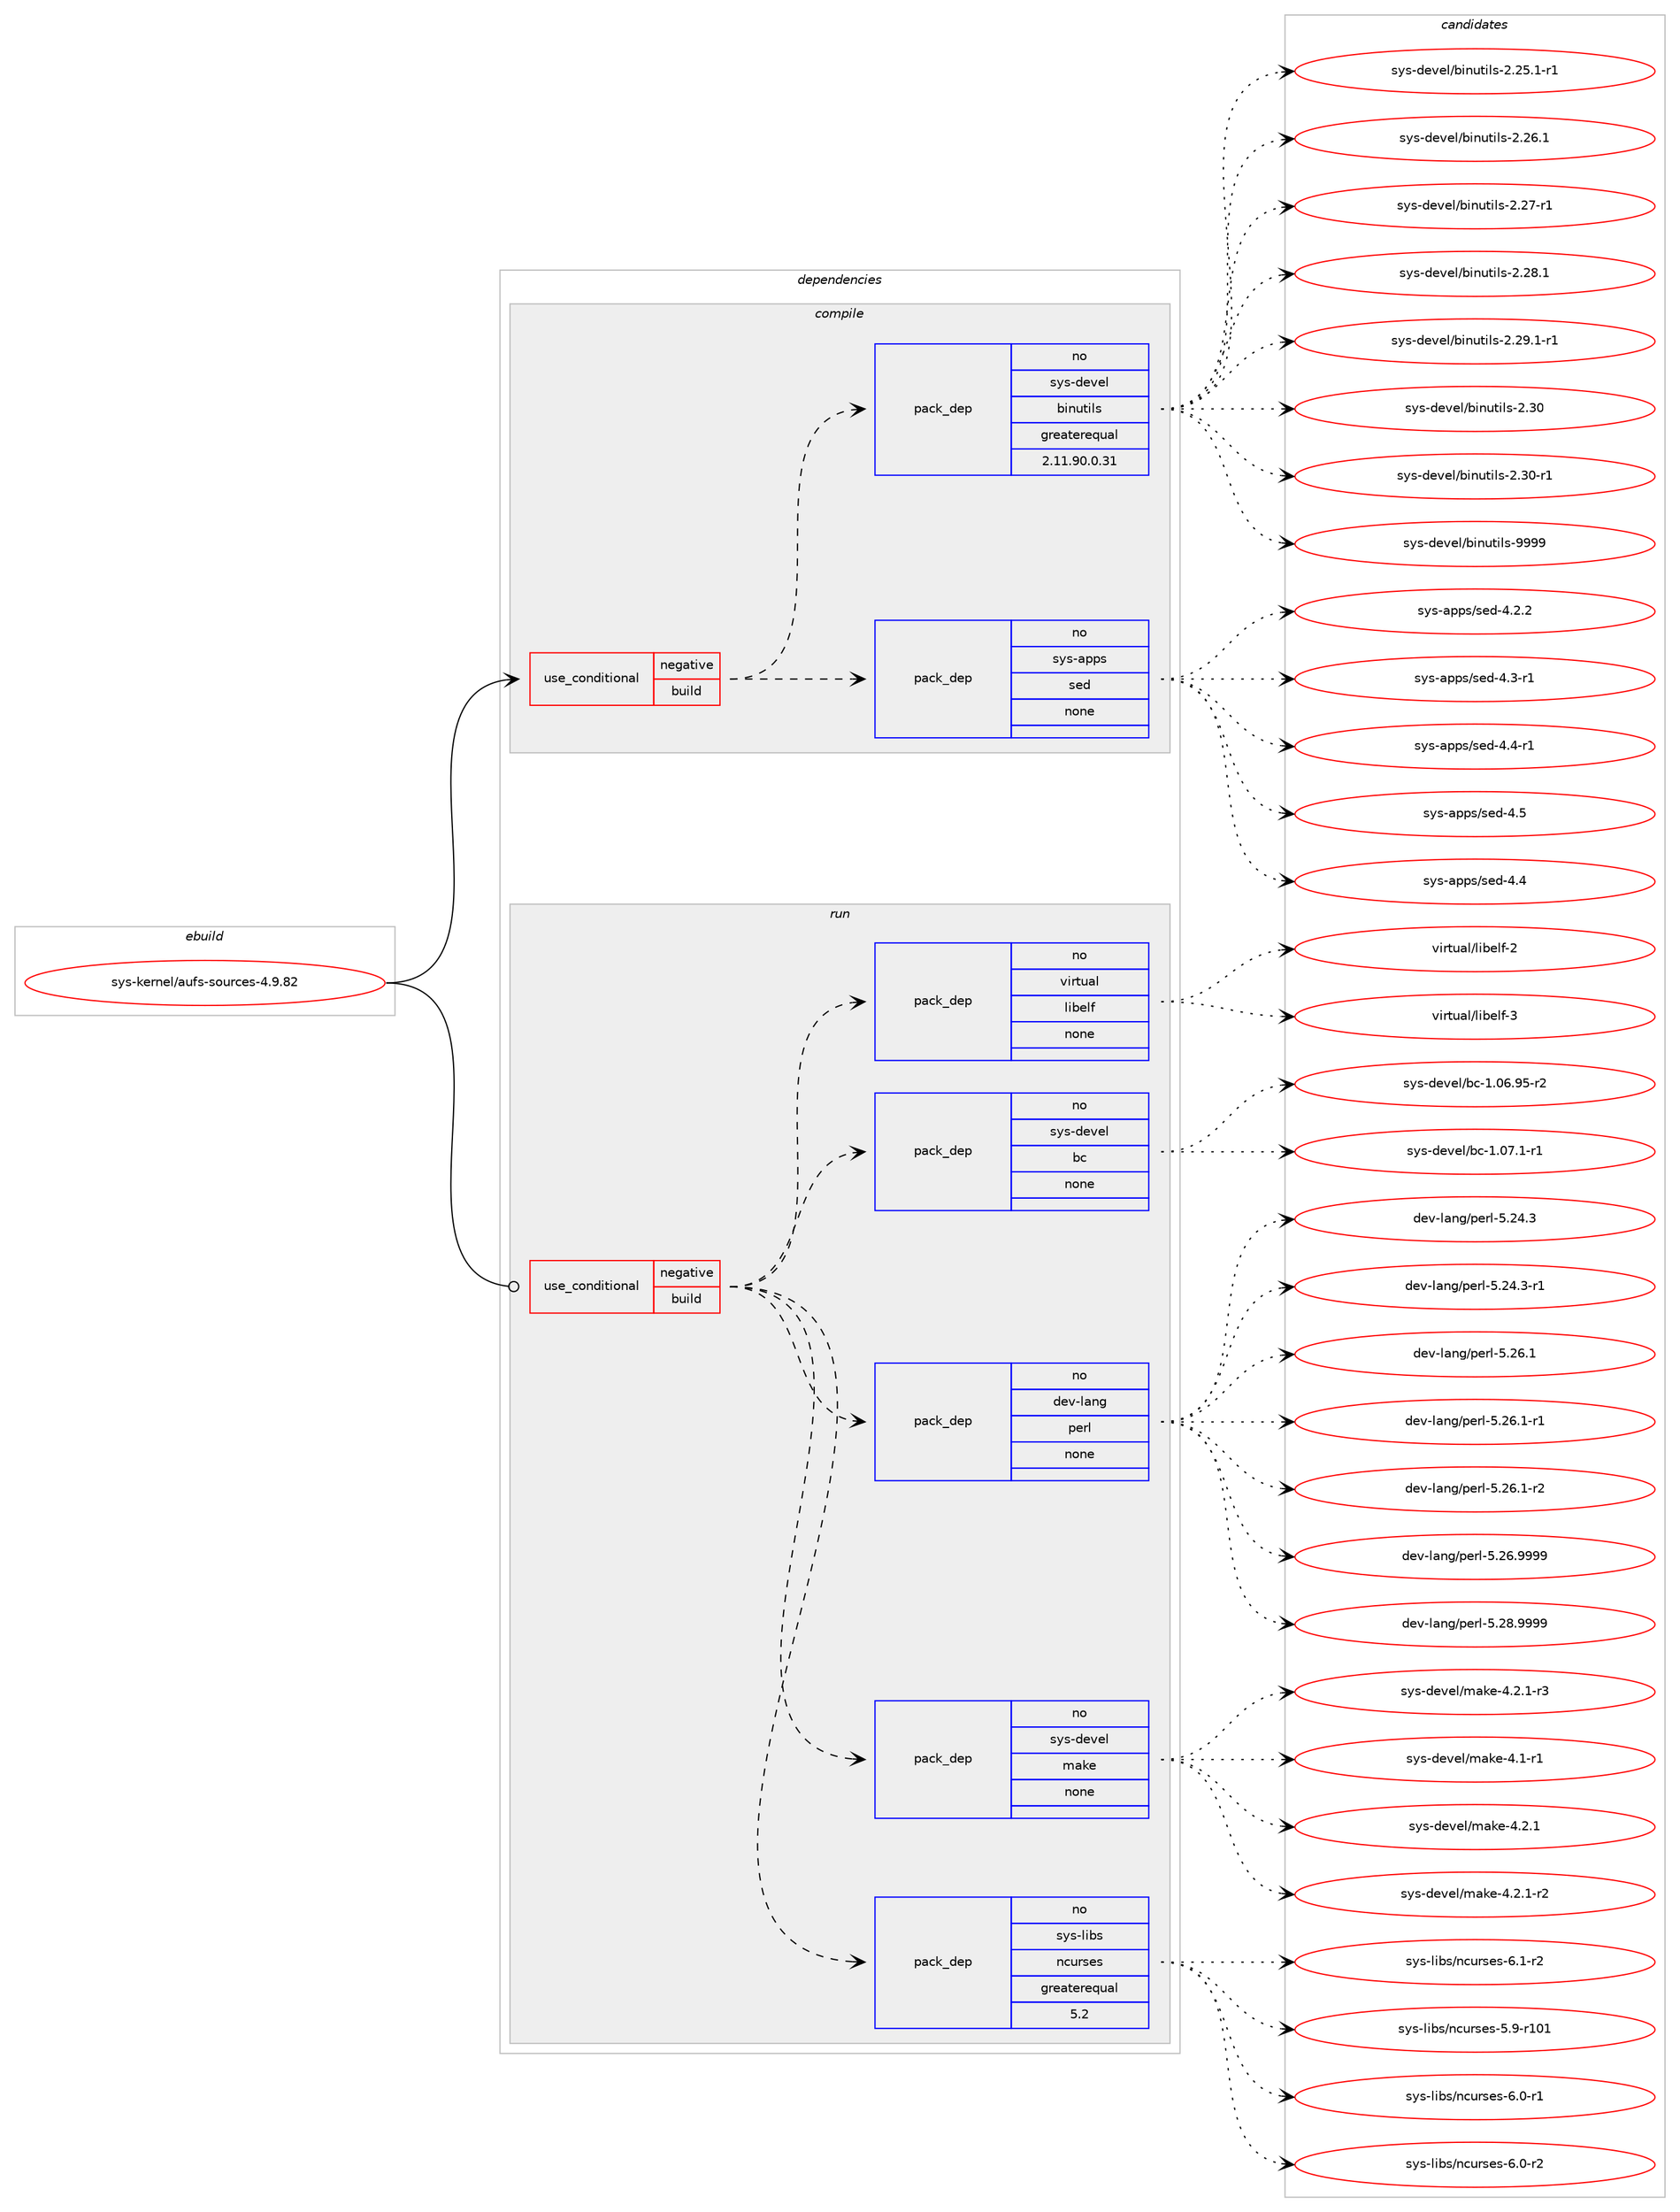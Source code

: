 digraph prolog {

# *************
# Graph options
# *************

newrank=true;
concentrate=true;
compound=true;
graph [rankdir=LR,fontname=Helvetica,fontsize=10,ranksep=1.5];#, ranksep=2.5, nodesep=0.2];
edge  [arrowhead=vee];
node  [fontname=Helvetica,fontsize=10];

# **********
# The ebuild
# **********

subgraph cluster_leftcol {
color=gray;
rank=same;
label=<<i>ebuild</i>>;
id [label="sys-kernel/aufs-sources-4.9.82", color=red, width=4, href="../sys-kernel/aufs-sources-4.9.82.svg"];
}

# ****************
# The dependencies
# ****************

subgraph cluster_midcol {
color=gray;
label=<<i>dependencies</i>>;
subgraph cluster_compile {
fillcolor="#eeeeee";
style=filled;
label=<<i>compile</i>>;
subgraph cond724 {
dependency7052 [label=<<TABLE BORDER="0" CELLBORDER="1" CELLSPACING="0" CELLPADDING="4"><TR><TD ROWSPAN="3" CELLPADDING="10">use_conditional</TD></TR><TR><TD>negative</TD></TR><TR><TD>build</TD></TR></TABLE>>, shape=none, color=red];
subgraph pack6257 {
dependency7053 [label=<<TABLE BORDER="0" CELLBORDER="1" CELLSPACING="0" CELLPADDING="4" WIDTH="220"><TR><TD ROWSPAN="6" CELLPADDING="30">pack_dep</TD></TR><TR><TD WIDTH="110">no</TD></TR><TR><TD>sys-apps</TD></TR><TR><TD>sed</TD></TR><TR><TD>none</TD></TR><TR><TD></TD></TR></TABLE>>, shape=none, color=blue];
}
dependency7052:e -> dependency7053:w [weight=20,style="dashed",arrowhead="vee"];
subgraph pack6258 {
dependency7054 [label=<<TABLE BORDER="0" CELLBORDER="1" CELLSPACING="0" CELLPADDING="4" WIDTH="220"><TR><TD ROWSPAN="6" CELLPADDING="30">pack_dep</TD></TR><TR><TD WIDTH="110">no</TD></TR><TR><TD>sys-devel</TD></TR><TR><TD>binutils</TD></TR><TR><TD>greaterequal</TD></TR><TR><TD>2.11.90.0.31</TD></TR></TABLE>>, shape=none, color=blue];
}
dependency7052:e -> dependency7054:w [weight=20,style="dashed",arrowhead="vee"];
}
id:e -> dependency7052:w [weight=20,style="solid",arrowhead="vee"];
}
subgraph cluster_compileandrun {
fillcolor="#eeeeee";
style=filled;
label=<<i>compile and run</i>>;
}
subgraph cluster_run {
fillcolor="#eeeeee";
style=filled;
label=<<i>run</i>>;
subgraph cond725 {
dependency7055 [label=<<TABLE BORDER="0" CELLBORDER="1" CELLSPACING="0" CELLPADDING="4"><TR><TD ROWSPAN="3" CELLPADDING="10">use_conditional</TD></TR><TR><TD>negative</TD></TR><TR><TD>build</TD></TR></TABLE>>, shape=none, color=red];
subgraph pack6259 {
dependency7056 [label=<<TABLE BORDER="0" CELLBORDER="1" CELLSPACING="0" CELLPADDING="4" WIDTH="220"><TR><TD ROWSPAN="6" CELLPADDING="30">pack_dep</TD></TR><TR><TD WIDTH="110">no</TD></TR><TR><TD>sys-libs</TD></TR><TR><TD>ncurses</TD></TR><TR><TD>greaterequal</TD></TR><TR><TD>5.2</TD></TR></TABLE>>, shape=none, color=blue];
}
dependency7055:e -> dependency7056:w [weight=20,style="dashed",arrowhead="vee"];
subgraph pack6260 {
dependency7057 [label=<<TABLE BORDER="0" CELLBORDER="1" CELLSPACING="0" CELLPADDING="4" WIDTH="220"><TR><TD ROWSPAN="6" CELLPADDING="30">pack_dep</TD></TR><TR><TD WIDTH="110">no</TD></TR><TR><TD>sys-devel</TD></TR><TR><TD>make</TD></TR><TR><TD>none</TD></TR><TR><TD></TD></TR></TABLE>>, shape=none, color=blue];
}
dependency7055:e -> dependency7057:w [weight=20,style="dashed",arrowhead="vee"];
subgraph pack6261 {
dependency7058 [label=<<TABLE BORDER="0" CELLBORDER="1" CELLSPACING="0" CELLPADDING="4" WIDTH="220"><TR><TD ROWSPAN="6" CELLPADDING="30">pack_dep</TD></TR><TR><TD WIDTH="110">no</TD></TR><TR><TD>dev-lang</TD></TR><TR><TD>perl</TD></TR><TR><TD>none</TD></TR><TR><TD></TD></TR></TABLE>>, shape=none, color=blue];
}
dependency7055:e -> dependency7058:w [weight=20,style="dashed",arrowhead="vee"];
subgraph pack6262 {
dependency7059 [label=<<TABLE BORDER="0" CELLBORDER="1" CELLSPACING="0" CELLPADDING="4" WIDTH="220"><TR><TD ROWSPAN="6" CELLPADDING="30">pack_dep</TD></TR><TR><TD WIDTH="110">no</TD></TR><TR><TD>sys-devel</TD></TR><TR><TD>bc</TD></TR><TR><TD>none</TD></TR><TR><TD></TD></TR></TABLE>>, shape=none, color=blue];
}
dependency7055:e -> dependency7059:w [weight=20,style="dashed",arrowhead="vee"];
subgraph pack6263 {
dependency7060 [label=<<TABLE BORDER="0" CELLBORDER="1" CELLSPACING="0" CELLPADDING="4" WIDTH="220"><TR><TD ROWSPAN="6" CELLPADDING="30">pack_dep</TD></TR><TR><TD WIDTH="110">no</TD></TR><TR><TD>virtual</TD></TR><TR><TD>libelf</TD></TR><TR><TD>none</TD></TR><TR><TD></TD></TR></TABLE>>, shape=none, color=blue];
}
dependency7055:e -> dependency7060:w [weight=20,style="dashed",arrowhead="vee"];
}
id:e -> dependency7055:w [weight=20,style="solid",arrowhead="odot"];
}
}

# **************
# The candidates
# **************

subgraph cluster_choices {
rank=same;
color=gray;
label=<<i>candidates</i>>;

subgraph choice6257 {
color=black;
nodesep=1;
choice11512111545971121121154711510110045524652 [label="sys-apps/sed-4.4", color=red, width=4,href="../sys-apps/sed-4.4.svg"];
choice115121115459711211211547115101100455246504650 [label="sys-apps/sed-4.2.2", color=red, width=4,href="../sys-apps/sed-4.2.2.svg"];
choice115121115459711211211547115101100455246514511449 [label="sys-apps/sed-4.3-r1", color=red, width=4,href="../sys-apps/sed-4.3-r1.svg"];
choice115121115459711211211547115101100455246524511449 [label="sys-apps/sed-4.4-r1", color=red, width=4,href="../sys-apps/sed-4.4-r1.svg"];
choice11512111545971121121154711510110045524653 [label="sys-apps/sed-4.5", color=red, width=4,href="../sys-apps/sed-4.5.svg"];
dependency7053:e -> choice11512111545971121121154711510110045524652:w [style=dotted,weight="100"];
dependency7053:e -> choice115121115459711211211547115101100455246504650:w [style=dotted,weight="100"];
dependency7053:e -> choice115121115459711211211547115101100455246514511449:w [style=dotted,weight="100"];
dependency7053:e -> choice115121115459711211211547115101100455246524511449:w [style=dotted,weight="100"];
dependency7053:e -> choice11512111545971121121154711510110045524653:w [style=dotted,weight="100"];
}
subgraph choice6258 {
color=black;
nodesep=1;
choice115121115451001011181011084798105110117116105108115455046505346494511449 [label="sys-devel/binutils-2.25.1-r1", color=red, width=4,href="../sys-devel/binutils-2.25.1-r1.svg"];
choice11512111545100101118101108479810511011711610510811545504650544649 [label="sys-devel/binutils-2.26.1", color=red, width=4,href="../sys-devel/binutils-2.26.1.svg"];
choice11512111545100101118101108479810511011711610510811545504650554511449 [label="sys-devel/binutils-2.27-r1", color=red, width=4,href="../sys-devel/binutils-2.27-r1.svg"];
choice11512111545100101118101108479810511011711610510811545504650564649 [label="sys-devel/binutils-2.28.1", color=red, width=4,href="../sys-devel/binutils-2.28.1.svg"];
choice115121115451001011181011084798105110117116105108115455046505746494511449 [label="sys-devel/binutils-2.29.1-r1", color=red, width=4,href="../sys-devel/binutils-2.29.1-r1.svg"];
choice1151211154510010111810110847981051101171161051081154550465148 [label="sys-devel/binutils-2.30", color=red, width=4,href="../sys-devel/binutils-2.30.svg"];
choice11512111545100101118101108479810511011711610510811545504651484511449 [label="sys-devel/binutils-2.30-r1", color=red, width=4,href="../sys-devel/binutils-2.30-r1.svg"];
choice1151211154510010111810110847981051101171161051081154557575757 [label="sys-devel/binutils-9999", color=red, width=4,href="../sys-devel/binutils-9999.svg"];
dependency7054:e -> choice115121115451001011181011084798105110117116105108115455046505346494511449:w [style=dotted,weight="100"];
dependency7054:e -> choice11512111545100101118101108479810511011711610510811545504650544649:w [style=dotted,weight="100"];
dependency7054:e -> choice11512111545100101118101108479810511011711610510811545504650554511449:w [style=dotted,weight="100"];
dependency7054:e -> choice11512111545100101118101108479810511011711610510811545504650564649:w [style=dotted,weight="100"];
dependency7054:e -> choice115121115451001011181011084798105110117116105108115455046505746494511449:w [style=dotted,weight="100"];
dependency7054:e -> choice1151211154510010111810110847981051101171161051081154550465148:w [style=dotted,weight="100"];
dependency7054:e -> choice11512111545100101118101108479810511011711610510811545504651484511449:w [style=dotted,weight="100"];
dependency7054:e -> choice1151211154510010111810110847981051101171161051081154557575757:w [style=dotted,weight="100"];
}
subgraph choice6259 {
color=black;
nodesep=1;
choice115121115451081059811547110991171141151011154553465745114494849 [label="sys-libs/ncurses-5.9-r101", color=red, width=4,href="../sys-libs/ncurses-5.9-r101.svg"];
choice11512111545108105981154711099117114115101115455446484511449 [label="sys-libs/ncurses-6.0-r1", color=red, width=4,href="../sys-libs/ncurses-6.0-r1.svg"];
choice11512111545108105981154711099117114115101115455446484511450 [label="sys-libs/ncurses-6.0-r2", color=red, width=4,href="../sys-libs/ncurses-6.0-r2.svg"];
choice11512111545108105981154711099117114115101115455446494511450 [label="sys-libs/ncurses-6.1-r2", color=red, width=4,href="../sys-libs/ncurses-6.1-r2.svg"];
dependency7056:e -> choice115121115451081059811547110991171141151011154553465745114494849:w [style=dotted,weight="100"];
dependency7056:e -> choice11512111545108105981154711099117114115101115455446484511449:w [style=dotted,weight="100"];
dependency7056:e -> choice11512111545108105981154711099117114115101115455446484511450:w [style=dotted,weight="100"];
dependency7056:e -> choice11512111545108105981154711099117114115101115455446494511450:w [style=dotted,weight="100"];
}
subgraph choice6260 {
color=black;
nodesep=1;
choice115121115451001011181011084710997107101455246494511449 [label="sys-devel/make-4.1-r1", color=red, width=4,href="../sys-devel/make-4.1-r1.svg"];
choice115121115451001011181011084710997107101455246504649 [label="sys-devel/make-4.2.1", color=red, width=4,href="../sys-devel/make-4.2.1.svg"];
choice1151211154510010111810110847109971071014552465046494511450 [label="sys-devel/make-4.2.1-r2", color=red, width=4,href="../sys-devel/make-4.2.1-r2.svg"];
choice1151211154510010111810110847109971071014552465046494511451 [label="sys-devel/make-4.2.1-r3", color=red, width=4,href="../sys-devel/make-4.2.1-r3.svg"];
dependency7057:e -> choice115121115451001011181011084710997107101455246494511449:w [style=dotted,weight="100"];
dependency7057:e -> choice115121115451001011181011084710997107101455246504649:w [style=dotted,weight="100"];
dependency7057:e -> choice1151211154510010111810110847109971071014552465046494511450:w [style=dotted,weight="100"];
dependency7057:e -> choice1151211154510010111810110847109971071014552465046494511451:w [style=dotted,weight="100"];
}
subgraph choice6261 {
color=black;
nodesep=1;
choice10010111845108971101034711210111410845534650524651 [label="dev-lang/perl-5.24.3", color=red, width=4,href="../dev-lang/perl-5.24.3.svg"];
choice100101118451089711010347112101114108455346505246514511449 [label="dev-lang/perl-5.24.3-r1", color=red, width=4,href="../dev-lang/perl-5.24.3-r1.svg"];
choice10010111845108971101034711210111410845534650544649 [label="dev-lang/perl-5.26.1", color=red, width=4,href="../dev-lang/perl-5.26.1.svg"];
choice100101118451089711010347112101114108455346505446494511449 [label="dev-lang/perl-5.26.1-r1", color=red, width=4,href="../dev-lang/perl-5.26.1-r1.svg"];
choice100101118451089711010347112101114108455346505446494511450 [label="dev-lang/perl-5.26.1-r2", color=red, width=4,href="../dev-lang/perl-5.26.1-r2.svg"];
choice10010111845108971101034711210111410845534650544657575757 [label="dev-lang/perl-5.26.9999", color=red, width=4,href="../dev-lang/perl-5.26.9999.svg"];
choice10010111845108971101034711210111410845534650564657575757 [label="dev-lang/perl-5.28.9999", color=red, width=4,href="../dev-lang/perl-5.28.9999.svg"];
dependency7058:e -> choice10010111845108971101034711210111410845534650524651:w [style=dotted,weight="100"];
dependency7058:e -> choice100101118451089711010347112101114108455346505246514511449:w [style=dotted,weight="100"];
dependency7058:e -> choice10010111845108971101034711210111410845534650544649:w [style=dotted,weight="100"];
dependency7058:e -> choice100101118451089711010347112101114108455346505446494511449:w [style=dotted,weight="100"];
dependency7058:e -> choice100101118451089711010347112101114108455346505446494511450:w [style=dotted,weight="100"];
dependency7058:e -> choice10010111845108971101034711210111410845534650544657575757:w [style=dotted,weight="100"];
dependency7058:e -> choice10010111845108971101034711210111410845534650564657575757:w [style=dotted,weight="100"];
}
subgraph choice6262 {
color=black;
nodesep=1;
choice1151211154510010111810110847989945494648544657534511450 [label="sys-devel/bc-1.06.95-r2", color=red, width=4,href="../sys-devel/bc-1.06.95-r2.svg"];
choice11512111545100101118101108479899454946485546494511449 [label="sys-devel/bc-1.07.1-r1", color=red, width=4,href="../sys-devel/bc-1.07.1-r1.svg"];
dependency7059:e -> choice1151211154510010111810110847989945494648544657534511450:w [style=dotted,weight="100"];
dependency7059:e -> choice11512111545100101118101108479899454946485546494511449:w [style=dotted,weight="100"];
}
subgraph choice6263 {
color=black;
nodesep=1;
choice1181051141161179710847108105981011081024550 [label="virtual/libelf-2", color=red, width=4,href="../virtual/libelf-2.svg"];
choice1181051141161179710847108105981011081024551 [label="virtual/libelf-3", color=red, width=4,href="../virtual/libelf-3.svg"];
dependency7060:e -> choice1181051141161179710847108105981011081024550:w [style=dotted,weight="100"];
dependency7060:e -> choice1181051141161179710847108105981011081024551:w [style=dotted,weight="100"];
}
}

}
